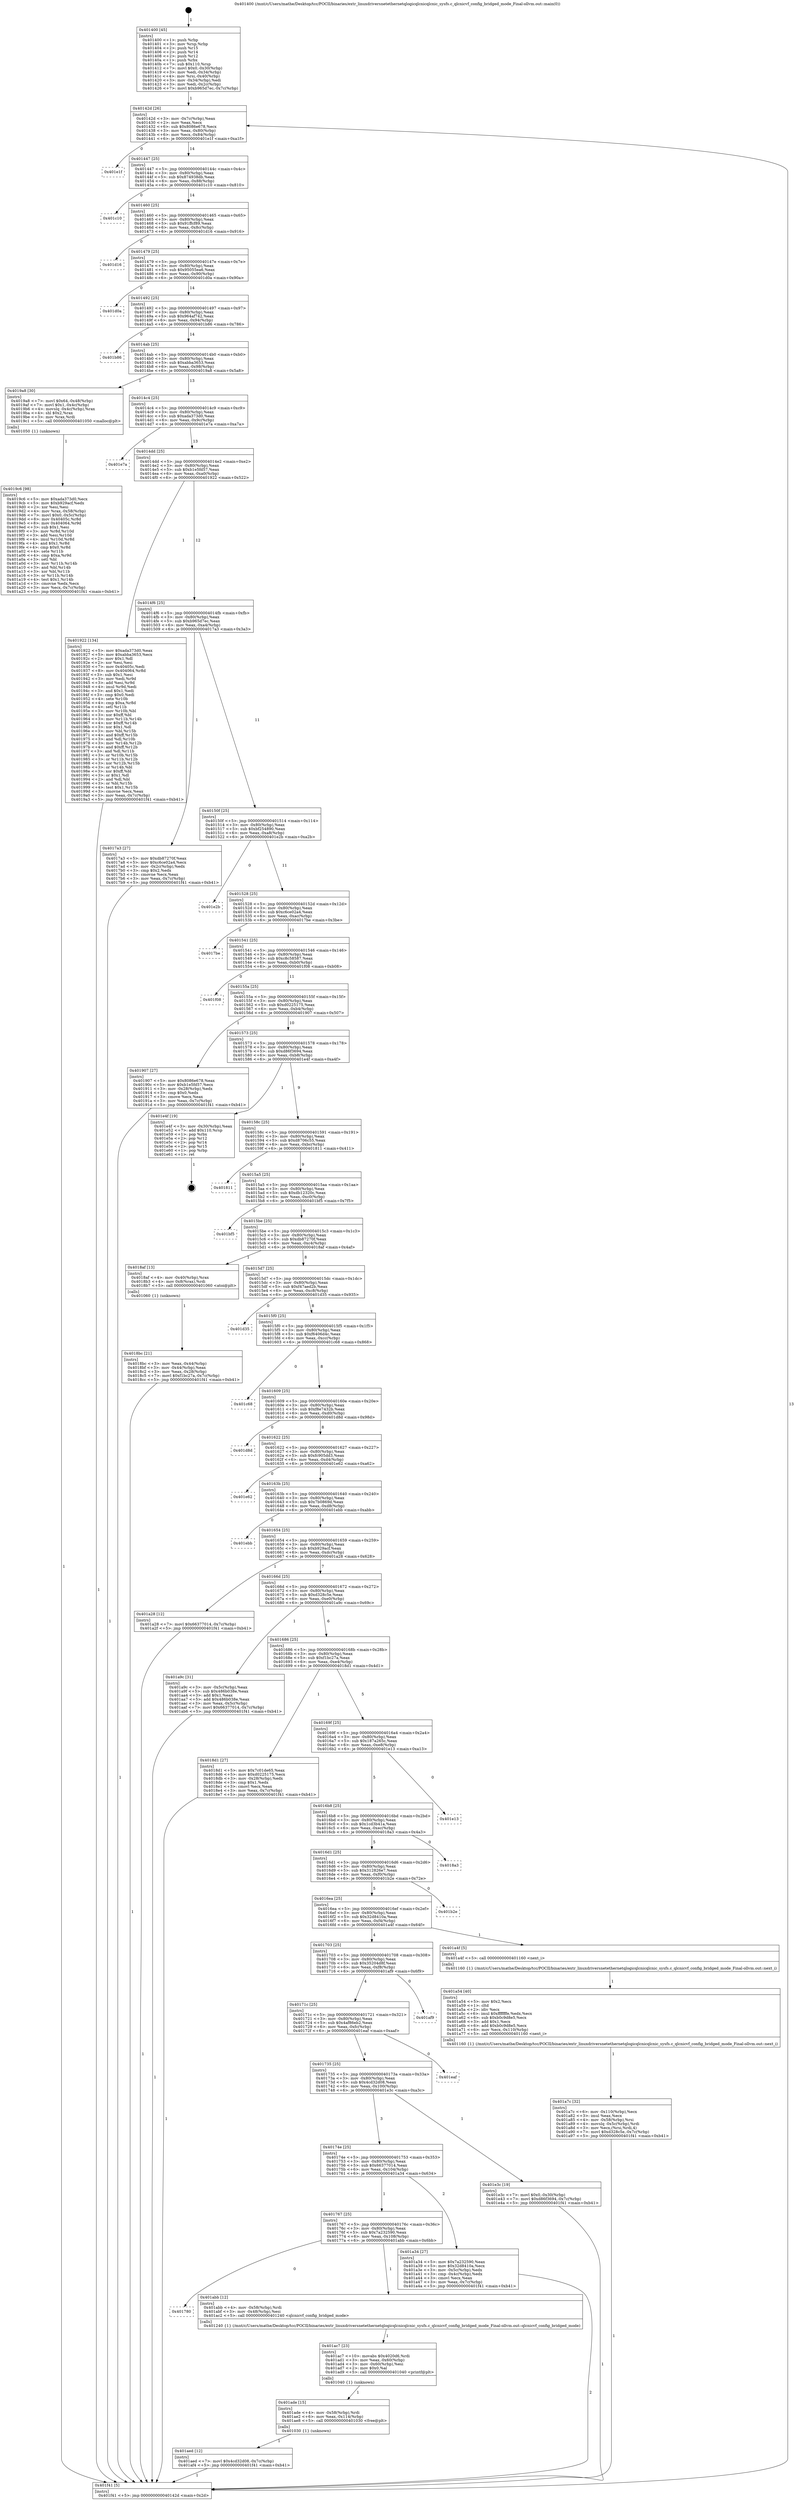 digraph "0x401400" {
  label = "0x401400 (/mnt/c/Users/mathe/Desktop/tcc/POCII/binaries/extr_linuxdriversnetethernetqlogicqlcnicqlcnic_sysfs.c_qlcnicvf_config_bridged_mode_Final-ollvm.out::main(0))"
  labelloc = "t"
  node[shape=record]

  Entry [label="",width=0.3,height=0.3,shape=circle,fillcolor=black,style=filled]
  "0x40142d" [label="{
     0x40142d [26]\l
     | [instrs]\l
     &nbsp;&nbsp;0x40142d \<+3\>: mov -0x7c(%rbp),%eax\l
     &nbsp;&nbsp;0x401430 \<+2\>: mov %eax,%ecx\l
     &nbsp;&nbsp;0x401432 \<+6\>: sub $0x8086e678,%ecx\l
     &nbsp;&nbsp;0x401438 \<+3\>: mov %eax,-0x80(%rbp)\l
     &nbsp;&nbsp;0x40143b \<+6\>: mov %ecx,-0x84(%rbp)\l
     &nbsp;&nbsp;0x401441 \<+6\>: je 0000000000401e1f \<main+0xa1f\>\l
  }"]
  "0x401e1f" [label="{
     0x401e1f\l
  }", style=dashed]
  "0x401447" [label="{
     0x401447 [25]\l
     | [instrs]\l
     &nbsp;&nbsp;0x401447 \<+5\>: jmp 000000000040144c \<main+0x4c\>\l
     &nbsp;&nbsp;0x40144c \<+3\>: mov -0x80(%rbp),%eax\l
     &nbsp;&nbsp;0x40144f \<+5\>: sub $0x874938db,%eax\l
     &nbsp;&nbsp;0x401454 \<+6\>: mov %eax,-0x88(%rbp)\l
     &nbsp;&nbsp;0x40145a \<+6\>: je 0000000000401c10 \<main+0x810\>\l
  }"]
  Exit [label="",width=0.3,height=0.3,shape=circle,fillcolor=black,style=filled,peripheries=2]
  "0x401c10" [label="{
     0x401c10\l
  }", style=dashed]
  "0x401460" [label="{
     0x401460 [25]\l
     | [instrs]\l
     &nbsp;&nbsp;0x401460 \<+5\>: jmp 0000000000401465 \<main+0x65\>\l
     &nbsp;&nbsp;0x401465 \<+3\>: mov -0x80(%rbp),%eax\l
     &nbsp;&nbsp;0x401468 \<+5\>: sub $0x91ffcf89,%eax\l
     &nbsp;&nbsp;0x40146d \<+6\>: mov %eax,-0x8c(%rbp)\l
     &nbsp;&nbsp;0x401473 \<+6\>: je 0000000000401d16 \<main+0x916\>\l
  }"]
  "0x401aed" [label="{
     0x401aed [12]\l
     | [instrs]\l
     &nbsp;&nbsp;0x401aed \<+7\>: movl $0x4cd32d08,-0x7c(%rbp)\l
     &nbsp;&nbsp;0x401af4 \<+5\>: jmp 0000000000401f41 \<main+0xb41\>\l
  }"]
  "0x401d16" [label="{
     0x401d16\l
  }", style=dashed]
  "0x401479" [label="{
     0x401479 [25]\l
     | [instrs]\l
     &nbsp;&nbsp;0x401479 \<+5\>: jmp 000000000040147e \<main+0x7e\>\l
     &nbsp;&nbsp;0x40147e \<+3\>: mov -0x80(%rbp),%eax\l
     &nbsp;&nbsp;0x401481 \<+5\>: sub $0x95055ea6,%eax\l
     &nbsp;&nbsp;0x401486 \<+6\>: mov %eax,-0x90(%rbp)\l
     &nbsp;&nbsp;0x40148c \<+6\>: je 0000000000401d0a \<main+0x90a\>\l
  }"]
  "0x401ade" [label="{
     0x401ade [15]\l
     | [instrs]\l
     &nbsp;&nbsp;0x401ade \<+4\>: mov -0x58(%rbp),%rdi\l
     &nbsp;&nbsp;0x401ae2 \<+6\>: mov %eax,-0x114(%rbp)\l
     &nbsp;&nbsp;0x401ae8 \<+5\>: call 0000000000401030 \<free@plt\>\l
     | [calls]\l
     &nbsp;&nbsp;0x401030 \{1\} (unknown)\l
  }"]
  "0x401d0a" [label="{
     0x401d0a\l
  }", style=dashed]
  "0x401492" [label="{
     0x401492 [25]\l
     | [instrs]\l
     &nbsp;&nbsp;0x401492 \<+5\>: jmp 0000000000401497 \<main+0x97\>\l
     &nbsp;&nbsp;0x401497 \<+3\>: mov -0x80(%rbp),%eax\l
     &nbsp;&nbsp;0x40149a \<+5\>: sub $0x964af742,%eax\l
     &nbsp;&nbsp;0x40149f \<+6\>: mov %eax,-0x94(%rbp)\l
     &nbsp;&nbsp;0x4014a5 \<+6\>: je 0000000000401b86 \<main+0x786\>\l
  }"]
  "0x401ac7" [label="{
     0x401ac7 [23]\l
     | [instrs]\l
     &nbsp;&nbsp;0x401ac7 \<+10\>: movabs $0x4020d6,%rdi\l
     &nbsp;&nbsp;0x401ad1 \<+3\>: mov %eax,-0x60(%rbp)\l
     &nbsp;&nbsp;0x401ad4 \<+3\>: mov -0x60(%rbp),%esi\l
     &nbsp;&nbsp;0x401ad7 \<+2\>: mov $0x0,%al\l
     &nbsp;&nbsp;0x401ad9 \<+5\>: call 0000000000401040 \<printf@plt\>\l
     | [calls]\l
     &nbsp;&nbsp;0x401040 \{1\} (unknown)\l
  }"]
  "0x401b86" [label="{
     0x401b86\l
  }", style=dashed]
  "0x4014ab" [label="{
     0x4014ab [25]\l
     | [instrs]\l
     &nbsp;&nbsp;0x4014ab \<+5\>: jmp 00000000004014b0 \<main+0xb0\>\l
     &nbsp;&nbsp;0x4014b0 \<+3\>: mov -0x80(%rbp),%eax\l
     &nbsp;&nbsp;0x4014b3 \<+5\>: sub $0xabba3653,%eax\l
     &nbsp;&nbsp;0x4014b8 \<+6\>: mov %eax,-0x98(%rbp)\l
     &nbsp;&nbsp;0x4014be \<+6\>: je 00000000004019a8 \<main+0x5a8\>\l
  }"]
  "0x401780" [label="{
     0x401780\l
  }", style=dashed]
  "0x4019a8" [label="{
     0x4019a8 [30]\l
     | [instrs]\l
     &nbsp;&nbsp;0x4019a8 \<+7\>: movl $0x64,-0x48(%rbp)\l
     &nbsp;&nbsp;0x4019af \<+7\>: movl $0x1,-0x4c(%rbp)\l
     &nbsp;&nbsp;0x4019b6 \<+4\>: movslq -0x4c(%rbp),%rax\l
     &nbsp;&nbsp;0x4019ba \<+4\>: shl $0x2,%rax\l
     &nbsp;&nbsp;0x4019be \<+3\>: mov %rax,%rdi\l
     &nbsp;&nbsp;0x4019c1 \<+5\>: call 0000000000401050 \<malloc@plt\>\l
     | [calls]\l
     &nbsp;&nbsp;0x401050 \{1\} (unknown)\l
  }"]
  "0x4014c4" [label="{
     0x4014c4 [25]\l
     | [instrs]\l
     &nbsp;&nbsp;0x4014c4 \<+5\>: jmp 00000000004014c9 \<main+0xc9\>\l
     &nbsp;&nbsp;0x4014c9 \<+3\>: mov -0x80(%rbp),%eax\l
     &nbsp;&nbsp;0x4014cc \<+5\>: sub $0xada373d0,%eax\l
     &nbsp;&nbsp;0x4014d1 \<+6\>: mov %eax,-0x9c(%rbp)\l
     &nbsp;&nbsp;0x4014d7 \<+6\>: je 0000000000401e7a \<main+0xa7a\>\l
  }"]
  "0x401abb" [label="{
     0x401abb [12]\l
     | [instrs]\l
     &nbsp;&nbsp;0x401abb \<+4\>: mov -0x58(%rbp),%rdi\l
     &nbsp;&nbsp;0x401abf \<+3\>: mov -0x48(%rbp),%esi\l
     &nbsp;&nbsp;0x401ac2 \<+5\>: call 0000000000401240 \<qlcnicvf_config_bridged_mode\>\l
     | [calls]\l
     &nbsp;&nbsp;0x401240 \{1\} (/mnt/c/Users/mathe/Desktop/tcc/POCII/binaries/extr_linuxdriversnetethernetqlogicqlcnicqlcnic_sysfs.c_qlcnicvf_config_bridged_mode_Final-ollvm.out::qlcnicvf_config_bridged_mode)\l
  }"]
  "0x401e7a" [label="{
     0x401e7a\l
  }", style=dashed]
  "0x4014dd" [label="{
     0x4014dd [25]\l
     | [instrs]\l
     &nbsp;&nbsp;0x4014dd \<+5\>: jmp 00000000004014e2 \<main+0xe2\>\l
     &nbsp;&nbsp;0x4014e2 \<+3\>: mov -0x80(%rbp),%eax\l
     &nbsp;&nbsp;0x4014e5 \<+5\>: sub $0xb1e5fd57,%eax\l
     &nbsp;&nbsp;0x4014ea \<+6\>: mov %eax,-0xa0(%rbp)\l
     &nbsp;&nbsp;0x4014f0 \<+6\>: je 0000000000401922 \<main+0x522\>\l
  }"]
  "0x401a7c" [label="{
     0x401a7c [32]\l
     | [instrs]\l
     &nbsp;&nbsp;0x401a7c \<+6\>: mov -0x110(%rbp),%ecx\l
     &nbsp;&nbsp;0x401a82 \<+3\>: imul %eax,%ecx\l
     &nbsp;&nbsp;0x401a85 \<+4\>: mov -0x58(%rbp),%rsi\l
     &nbsp;&nbsp;0x401a89 \<+4\>: movslq -0x5c(%rbp),%rdi\l
     &nbsp;&nbsp;0x401a8d \<+3\>: mov %ecx,(%rsi,%rdi,4)\l
     &nbsp;&nbsp;0x401a90 \<+7\>: movl $0xd328c5e,-0x7c(%rbp)\l
     &nbsp;&nbsp;0x401a97 \<+5\>: jmp 0000000000401f41 \<main+0xb41\>\l
  }"]
  "0x401922" [label="{
     0x401922 [134]\l
     | [instrs]\l
     &nbsp;&nbsp;0x401922 \<+5\>: mov $0xada373d0,%eax\l
     &nbsp;&nbsp;0x401927 \<+5\>: mov $0xabba3653,%ecx\l
     &nbsp;&nbsp;0x40192c \<+2\>: mov $0x1,%dl\l
     &nbsp;&nbsp;0x40192e \<+2\>: xor %esi,%esi\l
     &nbsp;&nbsp;0x401930 \<+7\>: mov 0x40405c,%edi\l
     &nbsp;&nbsp;0x401937 \<+8\>: mov 0x404064,%r8d\l
     &nbsp;&nbsp;0x40193f \<+3\>: sub $0x1,%esi\l
     &nbsp;&nbsp;0x401942 \<+3\>: mov %edi,%r9d\l
     &nbsp;&nbsp;0x401945 \<+3\>: add %esi,%r9d\l
     &nbsp;&nbsp;0x401948 \<+4\>: imul %r9d,%edi\l
     &nbsp;&nbsp;0x40194c \<+3\>: and $0x1,%edi\l
     &nbsp;&nbsp;0x40194f \<+3\>: cmp $0x0,%edi\l
     &nbsp;&nbsp;0x401952 \<+4\>: sete %r10b\l
     &nbsp;&nbsp;0x401956 \<+4\>: cmp $0xa,%r8d\l
     &nbsp;&nbsp;0x40195a \<+4\>: setl %r11b\l
     &nbsp;&nbsp;0x40195e \<+3\>: mov %r10b,%bl\l
     &nbsp;&nbsp;0x401961 \<+3\>: xor $0xff,%bl\l
     &nbsp;&nbsp;0x401964 \<+3\>: mov %r11b,%r14b\l
     &nbsp;&nbsp;0x401967 \<+4\>: xor $0xff,%r14b\l
     &nbsp;&nbsp;0x40196b \<+3\>: xor $0x1,%dl\l
     &nbsp;&nbsp;0x40196e \<+3\>: mov %bl,%r15b\l
     &nbsp;&nbsp;0x401971 \<+4\>: and $0xff,%r15b\l
     &nbsp;&nbsp;0x401975 \<+3\>: and %dl,%r10b\l
     &nbsp;&nbsp;0x401978 \<+3\>: mov %r14b,%r12b\l
     &nbsp;&nbsp;0x40197b \<+4\>: and $0xff,%r12b\l
     &nbsp;&nbsp;0x40197f \<+3\>: and %dl,%r11b\l
     &nbsp;&nbsp;0x401982 \<+3\>: or %r10b,%r15b\l
     &nbsp;&nbsp;0x401985 \<+3\>: or %r11b,%r12b\l
     &nbsp;&nbsp;0x401988 \<+3\>: xor %r12b,%r15b\l
     &nbsp;&nbsp;0x40198b \<+3\>: or %r14b,%bl\l
     &nbsp;&nbsp;0x40198e \<+3\>: xor $0xff,%bl\l
     &nbsp;&nbsp;0x401991 \<+3\>: or $0x1,%dl\l
     &nbsp;&nbsp;0x401994 \<+2\>: and %dl,%bl\l
     &nbsp;&nbsp;0x401996 \<+3\>: or %bl,%r15b\l
     &nbsp;&nbsp;0x401999 \<+4\>: test $0x1,%r15b\l
     &nbsp;&nbsp;0x40199d \<+3\>: cmovne %ecx,%eax\l
     &nbsp;&nbsp;0x4019a0 \<+3\>: mov %eax,-0x7c(%rbp)\l
     &nbsp;&nbsp;0x4019a3 \<+5\>: jmp 0000000000401f41 \<main+0xb41\>\l
  }"]
  "0x4014f6" [label="{
     0x4014f6 [25]\l
     | [instrs]\l
     &nbsp;&nbsp;0x4014f6 \<+5\>: jmp 00000000004014fb \<main+0xfb\>\l
     &nbsp;&nbsp;0x4014fb \<+3\>: mov -0x80(%rbp),%eax\l
     &nbsp;&nbsp;0x4014fe \<+5\>: sub $0xb965d7ec,%eax\l
     &nbsp;&nbsp;0x401503 \<+6\>: mov %eax,-0xa4(%rbp)\l
     &nbsp;&nbsp;0x401509 \<+6\>: je 00000000004017a3 \<main+0x3a3\>\l
  }"]
  "0x401a54" [label="{
     0x401a54 [40]\l
     | [instrs]\l
     &nbsp;&nbsp;0x401a54 \<+5\>: mov $0x2,%ecx\l
     &nbsp;&nbsp;0x401a59 \<+1\>: cltd\l
     &nbsp;&nbsp;0x401a5a \<+2\>: idiv %ecx\l
     &nbsp;&nbsp;0x401a5c \<+6\>: imul $0xfffffffe,%edx,%ecx\l
     &nbsp;&nbsp;0x401a62 \<+6\>: sub $0xb0c9d8e5,%ecx\l
     &nbsp;&nbsp;0x401a68 \<+3\>: add $0x1,%ecx\l
     &nbsp;&nbsp;0x401a6b \<+6\>: add $0xb0c9d8e5,%ecx\l
     &nbsp;&nbsp;0x401a71 \<+6\>: mov %ecx,-0x110(%rbp)\l
     &nbsp;&nbsp;0x401a77 \<+5\>: call 0000000000401160 \<next_i\>\l
     | [calls]\l
     &nbsp;&nbsp;0x401160 \{1\} (/mnt/c/Users/mathe/Desktop/tcc/POCII/binaries/extr_linuxdriversnetethernetqlogicqlcnicqlcnic_sysfs.c_qlcnicvf_config_bridged_mode_Final-ollvm.out::next_i)\l
  }"]
  "0x4017a3" [label="{
     0x4017a3 [27]\l
     | [instrs]\l
     &nbsp;&nbsp;0x4017a3 \<+5\>: mov $0xdb87270f,%eax\l
     &nbsp;&nbsp;0x4017a8 \<+5\>: mov $0xc6ce02a4,%ecx\l
     &nbsp;&nbsp;0x4017ad \<+3\>: mov -0x2c(%rbp),%edx\l
     &nbsp;&nbsp;0x4017b0 \<+3\>: cmp $0x2,%edx\l
     &nbsp;&nbsp;0x4017b3 \<+3\>: cmovne %ecx,%eax\l
     &nbsp;&nbsp;0x4017b6 \<+3\>: mov %eax,-0x7c(%rbp)\l
     &nbsp;&nbsp;0x4017b9 \<+5\>: jmp 0000000000401f41 \<main+0xb41\>\l
  }"]
  "0x40150f" [label="{
     0x40150f [25]\l
     | [instrs]\l
     &nbsp;&nbsp;0x40150f \<+5\>: jmp 0000000000401514 \<main+0x114\>\l
     &nbsp;&nbsp;0x401514 \<+3\>: mov -0x80(%rbp),%eax\l
     &nbsp;&nbsp;0x401517 \<+5\>: sub $0xbf254890,%eax\l
     &nbsp;&nbsp;0x40151c \<+6\>: mov %eax,-0xa8(%rbp)\l
     &nbsp;&nbsp;0x401522 \<+6\>: je 0000000000401e2b \<main+0xa2b\>\l
  }"]
  "0x401f41" [label="{
     0x401f41 [5]\l
     | [instrs]\l
     &nbsp;&nbsp;0x401f41 \<+5\>: jmp 000000000040142d \<main+0x2d\>\l
  }"]
  "0x401400" [label="{
     0x401400 [45]\l
     | [instrs]\l
     &nbsp;&nbsp;0x401400 \<+1\>: push %rbp\l
     &nbsp;&nbsp;0x401401 \<+3\>: mov %rsp,%rbp\l
     &nbsp;&nbsp;0x401404 \<+2\>: push %r15\l
     &nbsp;&nbsp;0x401406 \<+2\>: push %r14\l
     &nbsp;&nbsp;0x401408 \<+2\>: push %r12\l
     &nbsp;&nbsp;0x40140a \<+1\>: push %rbx\l
     &nbsp;&nbsp;0x40140b \<+7\>: sub $0x110,%rsp\l
     &nbsp;&nbsp;0x401412 \<+7\>: movl $0x0,-0x30(%rbp)\l
     &nbsp;&nbsp;0x401419 \<+3\>: mov %edi,-0x34(%rbp)\l
     &nbsp;&nbsp;0x40141c \<+4\>: mov %rsi,-0x40(%rbp)\l
     &nbsp;&nbsp;0x401420 \<+3\>: mov -0x34(%rbp),%edi\l
     &nbsp;&nbsp;0x401423 \<+3\>: mov %edi,-0x2c(%rbp)\l
     &nbsp;&nbsp;0x401426 \<+7\>: movl $0xb965d7ec,-0x7c(%rbp)\l
  }"]
  "0x401767" [label="{
     0x401767 [25]\l
     | [instrs]\l
     &nbsp;&nbsp;0x401767 \<+5\>: jmp 000000000040176c \<main+0x36c\>\l
     &nbsp;&nbsp;0x40176c \<+3\>: mov -0x80(%rbp),%eax\l
     &nbsp;&nbsp;0x40176f \<+5\>: sub $0x7a232590,%eax\l
     &nbsp;&nbsp;0x401774 \<+6\>: mov %eax,-0x108(%rbp)\l
     &nbsp;&nbsp;0x40177a \<+6\>: je 0000000000401abb \<main+0x6bb\>\l
  }"]
  "0x401e2b" [label="{
     0x401e2b\l
  }", style=dashed]
  "0x401528" [label="{
     0x401528 [25]\l
     | [instrs]\l
     &nbsp;&nbsp;0x401528 \<+5\>: jmp 000000000040152d \<main+0x12d\>\l
     &nbsp;&nbsp;0x40152d \<+3\>: mov -0x80(%rbp),%eax\l
     &nbsp;&nbsp;0x401530 \<+5\>: sub $0xc6ce02a4,%eax\l
     &nbsp;&nbsp;0x401535 \<+6\>: mov %eax,-0xac(%rbp)\l
     &nbsp;&nbsp;0x40153b \<+6\>: je 00000000004017be \<main+0x3be\>\l
  }"]
  "0x401a34" [label="{
     0x401a34 [27]\l
     | [instrs]\l
     &nbsp;&nbsp;0x401a34 \<+5\>: mov $0x7a232590,%eax\l
     &nbsp;&nbsp;0x401a39 \<+5\>: mov $0x32d8410a,%ecx\l
     &nbsp;&nbsp;0x401a3e \<+3\>: mov -0x5c(%rbp),%edx\l
     &nbsp;&nbsp;0x401a41 \<+3\>: cmp -0x4c(%rbp),%edx\l
     &nbsp;&nbsp;0x401a44 \<+3\>: cmovl %ecx,%eax\l
     &nbsp;&nbsp;0x401a47 \<+3\>: mov %eax,-0x7c(%rbp)\l
     &nbsp;&nbsp;0x401a4a \<+5\>: jmp 0000000000401f41 \<main+0xb41\>\l
  }"]
  "0x4017be" [label="{
     0x4017be\l
  }", style=dashed]
  "0x401541" [label="{
     0x401541 [25]\l
     | [instrs]\l
     &nbsp;&nbsp;0x401541 \<+5\>: jmp 0000000000401546 \<main+0x146\>\l
     &nbsp;&nbsp;0x401546 \<+3\>: mov -0x80(%rbp),%eax\l
     &nbsp;&nbsp;0x401549 \<+5\>: sub $0xc8c58587,%eax\l
     &nbsp;&nbsp;0x40154e \<+6\>: mov %eax,-0xb0(%rbp)\l
     &nbsp;&nbsp;0x401554 \<+6\>: je 0000000000401f08 \<main+0xb08\>\l
  }"]
  "0x40174e" [label="{
     0x40174e [25]\l
     | [instrs]\l
     &nbsp;&nbsp;0x40174e \<+5\>: jmp 0000000000401753 \<main+0x353\>\l
     &nbsp;&nbsp;0x401753 \<+3\>: mov -0x80(%rbp),%eax\l
     &nbsp;&nbsp;0x401756 \<+5\>: sub $0x66377014,%eax\l
     &nbsp;&nbsp;0x40175b \<+6\>: mov %eax,-0x104(%rbp)\l
     &nbsp;&nbsp;0x401761 \<+6\>: je 0000000000401a34 \<main+0x634\>\l
  }"]
  "0x401f08" [label="{
     0x401f08\l
  }", style=dashed]
  "0x40155a" [label="{
     0x40155a [25]\l
     | [instrs]\l
     &nbsp;&nbsp;0x40155a \<+5\>: jmp 000000000040155f \<main+0x15f\>\l
     &nbsp;&nbsp;0x40155f \<+3\>: mov -0x80(%rbp),%eax\l
     &nbsp;&nbsp;0x401562 \<+5\>: sub $0xd0225175,%eax\l
     &nbsp;&nbsp;0x401567 \<+6\>: mov %eax,-0xb4(%rbp)\l
     &nbsp;&nbsp;0x40156d \<+6\>: je 0000000000401907 \<main+0x507\>\l
  }"]
  "0x401e3c" [label="{
     0x401e3c [19]\l
     | [instrs]\l
     &nbsp;&nbsp;0x401e3c \<+7\>: movl $0x0,-0x30(%rbp)\l
     &nbsp;&nbsp;0x401e43 \<+7\>: movl $0xd86f3694,-0x7c(%rbp)\l
     &nbsp;&nbsp;0x401e4a \<+5\>: jmp 0000000000401f41 \<main+0xb41\>\l
  }"]
  "0x401907" [label="{
     0x401907 [27]\l
     | [instrs]\l
     &nbsp;&nbsp;0x401907 \<+5\>: mov $0x8086e678,%eax\l
     &nbsp;&nbsp;0x40190c \<+5\>: mov $0xb1e5fd57,%ecx\l
     &nbsp;&nbsp;0x401911 \<+3\>: mov -0x28(%rbp),%edx\l
     &nbsp;&nbsp;0x401914 \<+3\>: cmp $0x0,%edx\l
     &nbsp;&nbsp;0x401917 \<+3\>: cmove %ecx,%eax\l
     &nbsp;&nbsp;0x40191a \<+3\>: mov %eax,-0x7c(%rbp)\l
     &nbsp;&nbsp;0x40191d \<+5\>: jmp 0000000000401f41 \<main+0xb41\>\l
  }"]
  "0x401573" [label="{
     0x401573 [25]\l
     | [instrs]\l
     &nbsp;&nbsp;0x401573 \<+5\>: jmp 0000000000401578 \<main+0x178\>\l
     &nbsp;&nbsp;0x401578 \<+3\>: mov -0x80(%rbp),%eax\l
     &nbsp;&nbsp;0x40157b \<+5\>: sub $0xd86f3694,%eax\l
     &nbsp;&nbsp;0x401580 \<+6\>: mov %eax,-0xb8(%rbp)\l
     &nbsp;&nbsp;0x401586 \<+6\>: je 0000000000401e4f \<main+0xa4f\>\l
  }"]
  "0x401735" [label="{
     0x401735 [25]\l
     | [instrs]\l
     &nbsp;&nbsp;0x401735 \<+5\>: jmp 000000000040173a \<main+0x33a\>\l
     &nbsp;&nbsp;0x40173a \<+3\>: mov -0x80(%rbp),%eax\l
     &nbsp;&nbsp;0x40173d \<+5\>: sub $0x4cd32d08,%eax\l
     &nbsp;&nbsp;0x401742 \<+6\>: mov %eax,-0x100(%rbp)\l
     &nbsp;&nbsp;0x401748 \<+6\>: je 0000000000401e3c \<main+0xa3c\>\l
  }"]
  "0x401e4f" [label="{
     0x401e4f [19]\l
     | [instrs]\l
     &nbsp;&nbsp;0x401e4f \<+3\>: mov -0x30(%rbp),%eax\l
     &nbsp;&nbsp;0x401e52 \<+7\>: add $0x110,%rsp\l
     &nbsp;&nbsp;0x401e59 \<+1\>: pop %rbx\l
     &nbsp;&nbsp;0x401e5a \<+2\>: pop %r12\l
     &nbsp;&nbsp;0x401e5c \<+2\>: pop %r14\l
     &nbsp;&nbsp;0x401e5e \<+2\>: pop %r15\l
     &nbsp;&nbsp;0x401e60 \<+1\>: pop %rbp\l
     &nbsp;&nbsp;0x401e61 \<+1\>: ret\l
  }"]
  "0x40158c" [label="{
     0x40158c [25]\l
     | [instrs]\l
     &nbsp;&nbsp;0x40158c \<+5\>: jmp 0000000000401591 \<main+0x191\>\l
     &nbsp;&nbsp;0x401591 \<+3\>: mov -0x80(%rbp),%eax\l
     &nbsp;&nbsp;0x401594 \<+5\>: sub $0xd8706c55,%eax\l
     &nbsp;&nbsp;0x401599 \<+6\>: mov %eax,-0xbc(%rbp)\l
     &nbsp;&nbsp;0x40159f \<+6\>: je 0000000000401811 \<main+0x411\>\l
  }"]
  "0x401eaf" [label="{
     0x401eaf\l
  }", style=dashed]
  "0x401811" [label="{
     0x401811\l
  }", style=dashed]
  "0x4015a5" [label="{
     0x4015a5 [25]\l
     | [instrs]\l
     &nbsp;&nbsp;0x4015a5 \<+5\>: jmp 00000000004015aa \<main+0x1aa\>\l
     &nbsp;&nbsp;0x4015aa \<+3\>: mov -0x80(%rbp),%eax\l
     &nbsp;&nbsp;0x4015ad \<+5\>: sub $0xdb12320c,%eax\l
     &nbsp;&nbsp;0x4015b2 \<+6\>: mov %eax,-0xc0(%rbp)\l
     &nbsp;&nbsp;0x4015b8 \<+6\>: je 0000000000401bf5 \<main+0x7f5\>\l
  }"]
  "0x40171c" [label="{
     0x40171c [25]\l
     | [instrs]\l
     &nbsp;&nbsp;0x40171c \<+5\>: jmp 0000000000401721 \<main+0x321\>\l
     &nbsp;&nbsp;0x401721 \<+3\>: mov -0x80(%rbp),%eax\l
     &nbsp;&nbsp;0x401724 \<+5\>: sub $0x4af86eb2,%eax\l
     &nbsp;&nbsp;0x401729 \<+6\>: mov %eax,-0xfc(%rbp)\l
     &nbsp;&nbsp;0x40172f \<+6\>: je 0000000000401eaf \<main+0xaaf\>\l
  }"]
  "0x401bf5" [label="{
     0x401bf5\l
  }", style=dashed]
  "0x4015be" [label="{
     0x4015be [25]\l
     | [instrs]\l
     &nbsp;&nbsp;0x4015be \<+5\>: jmp 00000000004015c3 \<main+0x1c3\>\l
     &nbsp;&nbsp;0x4015c3 \<+3\>: mov -0x80(%rbp),%eax\l
     &nbsp;&nbsp;0x4015c6 \<+5\>: sub $0xdb87270f,%eax\l
     &nbsp;&nbsp;0x4015cb \<+6\>: mov %eax,-0xc4(%rbp)\l
     &nbsp;&nbsp;0x4015d1 \<+6\>: je 00000000004018af \<main+0x4af\>\l
  }"]
  "0x401af9" [label="{
     0x401af9\l
  }", style=dashed]
  "0x4018af" [label="{
     0x4018af [13]\l
     | [instrs]\l
     &nbsp;&nbsp;0x4018af \<+4\>: mov -0x40(%rbp),%rax\l
     &nbsp;&nbsp;0x4018b3 \<+4\>: mov 0x8(%rax),%rdi\l
     &nbsp;&nbsp;0x4018b7 \<+5\>: call 0000000000401060 \<atoi@plt\>\l
     | [calls]\l
     &nbsp;&nbsp;0x401060 \{1\} (unknown)\l
  }"]
  "0x4015d7" [label="{
     0x4015d7 [25]\l
     | [instrs]\l
     &nbsp;&nbsp;0x4015d7 \<+5\>: jmp 00000000004015dc \<main+0x1dc\>\l
     &nbsp;&nbsp;0x4015dc \<+3\>: mov -0x80(%rbp),%eax\l
     &nbsp;&nbsp;0x4015df \<+5\>: sub $0xf47aed2b,%eax\l
     &nbsp;&nbsp;0x4015e4 \<+6\>: mov %eax,-0xc8(%rbp)\l
     &nbsp;&nbsp;0x4015ea \<+6\>: je 0000000000401d35 \<main+0x935\>\l
  }"]
  "0x4018bc" [label="{
     0x4018bc [21]\l
     | [instrs]\l
     &nbsp;&nbsp;0x4018bc \<+3\>: mov %eax,-0x44(%rbp)\l
     &nbsp;&nbsp;0x4018bf \<+3\>: mov -0x44(%rbp),%eax\l
     &nbsp;&nbsp;0x4018c2 \<+3\>: mov %eax,-0x28(%rbp)\l
     &nbsp;&nbsp;0x4018c5 \<+7\>: movl $0xf1bc27a,-0x7c(%rbp)\l
     &nbsp;&nbsp;0x4018cc \<+5\>: jmp 0000000000401f41 \<main+0xb41\>\l
  }"]
  "0x401703" [label="{
     0x401703 [25]\l
     | [instrs]\l
     &nbsp;&nbsp;0x401703 \<+5\>: jmp 0000000000401708 \<main+0x308\>\l
     &nbsp;&nbsp;0x401708 \<+3\>: mov -0x80(%rbp),%eax\l
     &nbsp;&nbsp;0x40170b \<+5\>: sub $0x35204d8f,%eax\l
     &nbsp;&nbsp;0x401710 \<+6\>: mov %eax,-0xf8(%rbp)\l
     &nbsp;&nbsp;0x401716 \<+6\>: je 0000000000401af9 \<main+0x6f9\>\l
  }"]
  "0x401d35" [label="{
     0x401d35\l
  }", style=dashed]
  "0x4015f0" [label="{
     0x4015f0 [25]\l
     | [instrs]\l
     &nbsp;&nbsp;0x4015f0 \<+5\>: jmp 00000000004015f5 \<main+0x1f5\>\l
     &nbsp;&nbsp;0x4015f5 \<+3\>: mov -0x80(%rbp),%eax\l
     &nbsp;&nbsp;0x4015f8 \<+5\>: sub $0xf6406d4c,%eax\l
     &nbsp;&nbsp;0x4015fd \<+6\>: mov %eax,-0xcc(%rbp)\l
     &nbsp;&nbsp;0x401603 \<+6\>: je 0000000000401c68 \<main+0x868\>\l
  }"]
  "0x401a4f" [label="{
     0x401a4f [5]\l
     | [instrs]\l
     &nbsp;&nbsp;0x401a4f \<+5\>: call 0000000000401160 \<next_i\>\l
     | [calls]\l
     &nbsp;&nbsp;0x401160 \{1\} (/mnt/c/Users/mathe/Desktop/tcc/POCII/binaries/extr_linuxdriversnetethernetqlogicqlcnicqlcnic_sysfs.c_qlcnicvf_config_bridged_mode_Final-ollvm.out::next_i)\l
  }"]
  "0x401c68" [label="{
     0x401c68\l
  }", style=dashed]
  "0x401609" [label="{
     0x401609 [25]\l
     | [instrs]\l
     &nbsp;&nbsp;0x401609 \<+5\>: jmp 000000000040160e \<main+0x20e\>\l
     &nbsp;&nbsp;0x40160e \<+3\>: mov -0x80(%rbp),%eax\l
     &nbsp;&nbsp;0x401611 \<+5\>: sub $0xf8e7432b,%eax\l
     &nbsp;&nbsp;0x401616 \<+6\>: mov %eax,-0xd0(%rbp)\l
     &nbsp;&nbsp;0x40161c \<+6\>: je 0000000000401d8d \<main+0x98d\>\l
  }"]
  "0x4016ea" [label="{
     0x4016ea [25]\l
     | [instrs]\l
     &nbsp;&nbsp;0x4016ea \<+5\>: jmp 00000000004016ef \<main+0x2ef\>\l
     &nbsp;&nbsp;0x4016ef \<+3\>: mov -0x80(%rbp),%eax\l
     &nbsp;&nbsp;0x4016f2 \<+5\>: sub $0x32d8410a,%eax\l
     &nbsp;&nbsp;0x4016f7 \<+6\>: mov %eax,-0xf4(%rbp)\l
     &nbsp;&nbsp;0x4016fd \<+6\>: je 0000000000401a4f \<main+0x64f\>\l
  }"]
  "0x401d8d" [label="{
     0x401d8d\l
  }", style=dashed]
  "0x401622" [label="{
     0x401622 [25]\l
     | [instrs]\l
     &nbsp;&nbsp;0x401622 \<+5\>: jmp 0000000000401627 \<main+0x227\>\l
     &nbsp;&nbsp;0x401627 \<+3\>: mov -0x80(%rbp),%eax\l
     &nbsp;&nbsp;0x40162a \<+5\>: sub $0xfc905dd3,%eax\l
     &nbsp;&nbsp;0x40162f \<+6\>: mov %eax,-0xd4(%rbp)\l
     &nbsp;&nbsp;0x401635 \<+6\>: je 0000000000401e62 \<main+0xa62\>\l
  }"]
  "0x401b2e" [label="{
     0x401b2e\l
  }", style=dashed]
  "0x401e62" [label="{
     0x401e62\l
  }", style=dashed]
  "0x40163b" [label="{
     0x40163b [25]\l
     | [instrs]\l
     &nbsp;&nbsp;0x40163b \<+5\>: jmp 0000000000401640 \<main+0x240\>\l
     &nbsp;&nbsp;0x401640 \<+3\>: mov -0x80(%rbp),%eax\l
     &nbsp;&nbsp;0x401643 \<+5\>: sub $0x7b0869d,%eax\l
     &nbsp;&nbsp;0x401648 \<+6\>: mov %eax,-0xd8(%rbp)\l
     &nbsp;&nbsp;0x40164e \<+6\>: je 0000000000401ebb \<main+0xabb\>\l
  }"]
  "0x4016d1" [label="{
     0x4016d1 [25]\l
     | [instrs]\l
     &nbsp;&nbsp;0x4016d1 \<+5\>: jmp 00000000004016d6 \<main+0x2d6\>\l
     &nbsp;&nbsp;0x4016d6 \<+3\>: mov -0x80(%rbp),%eax\l
     &nbsp;&nbsp;0x4016d9 \<+5\>: sub $0x312826e7,%eax\l
     &nbsp;&nbsp;0x4016de \<+6\>: mov %eax,-0xf0(%rbp)\l
     &nbsp;&nbsp;0x4016e4 \<+6\>: je 0000000000401b2e \<main+0x72e\>\l
  }"]
  "0x401ebb" [label="{
     0x401ebb\l
  }", style=dashed]
  "0x401654" [label="{
     0x401654 [25]\l
     | [instrs]\l
     &nbsp;&nbsp;0x401654 \<+5\>: jmp 0000000000401659 \<main+0x259\>\l
     &nbsp;&nbsp;0x401659 \<+3\>: mov -0x80(%rbp),%eax\l
     &nbsp;&nbsp;0x40165c \<+5\>: sub $0xb929acf,%eax\l
     &nbsp;&nbsp;0x401661 \<+6\>: mov %eax,-0xdc(%rbp)\l
     &nbsp;&nbsp;0x401667 \<+6\>: je 0000000000401a28 \<main+0x628\>\l
  }"]
  "0x4018a3" [label="{
     0x4018a3\l
  }", style=dashed]
  "0x401a28" [label="{
     0x401a28 [12]\l
     | [instrs]\l
     &nbsp;&nbsp;0x401a28 \<+7\>: movl $0x66377014,-0x7c(%rbp)\l
     &nbsp;&nbsp;0x401a2f \<+5\>: jmp 0000000000401f41 \<main+0xb41\>\l
  }"]
  "0x40166d" [label="{
     0x40166d [25]\l
     | [instrs]\l
     &nbsp;&nbsp;0x40166d \<+5\>: jmp 0000000000401672 \<main+0x272\>\l
     &nbsp;&nbsp;0x401672 \<+3\>: mov -0x80(%rbp),%eax\l
     &nbsp;&nbsp;0x401675 \<+5\>: sub $0xd328c5e,%eax\l
     &nbsp;&nbsp;0x40167a \<+6\>: mov %eax,-0xe0(%rbp)\l
     &nbsp;&nbsp;0x401680 \<+6\>: je 0000000000401a9c \<main+0x69c\>\l
  }"]
  "0x4016b8" [label="{
     0x4016b8 [25]\l
     | [instrs]\l
     &nbsp;&nbsp;0x4016b8 \<+5\>: jmp 00000000004016bd \<main+0x2bd\>\l
     &nbsp;&nbsp;0x4016bd \<+3\>: mov -0x80(%rbp),%eax\l
     &nbsp;&nbsp;0x4016c0 \<+5\>: sub $0x1cd3b41a,%eax\l
     &nbsp;&nbsp;0x4016c5 \<+6\>: mov %eax,-0xec(%rbp)\l
     &nbsp;&nbsp;0x4016cb \<+6\>: je 00000000004018a3 \<main+0x4a3\>\l
  }"]
  "0x401a9c" [label="{
     0x401a9c [31]\l
     | [instrs]\l
     &nbsp;&nbsp;0x401a9c \<+3\>: mov -0x5c(%rbp),%eax\l
     &nbsp;&nbsp;0x401a9f \<+5\>: sub $0x486b038e,%eax\l
     &nbsp;&nbsp;0x401aa4 \<+3\>: add $0x1,%eax\l
     &nbsp;&nbsp;0x401aa7 \<+5\>: add $0x486b038e,%eax\l
     &nbsp;&nbsp;0x401aac \<+3\>: mov %eax,-0x5c(%rbp)\l
     &nbsp;&nbsp;0x401aaf \<+7\>: movl $0x66377014,-0x7c(%rbp)\l
     &nbsp;&nbsp;0x401ab6 \<+5\>: jmp 0000000000401f41 \<main+0xb41\>\l
  }"]
  "0x401686" [label="{
     0x401686 [25]\l
     | [instrs]\l
     &nbsp;&nbsp;0x401686 \<+5\>: jmp 000000000040168b \<main+0x28b\>\l
     &nbsp;&nbsp;0x40168b \<+3\>: mov -0x80(%rbp),%eax\l
     &nbsp;&nbsp;0x40168e \<+5\>: sub $0xf1bc27a,%eax\l
     &nbsp;&nbsp;0x401693 \<+6\>: mov %eax,-0xe4(%rbp)\l
     &nbsp;&nbsp;0x401699 \<+6\>: je 00000000004018d1 \<main+0x4d1\>\l
  }"]
  "0x401e13" [label="{
     0x401e13\l
  }", style=dashed]
  "0x4018d1" [label="{
     0x4018d1 [27]\l
     | [instrs]\l
     &nbsp;&nbsp;0x4018d1 \<+5\>: mov $0x7c01de65,%eax\l
     &nbsp;&nbsp;0x4018d6 \<+5\>: mov $0xd0225175,%ecx\l
     &nbsp;&nbsp;0x4018db \<+3\>: mov -0x28(%rbp),%edx\l
     &nbsp;&nbsp;0x4018de \<+3\>: cmp $0x1,%edx\l
     &nbsp;&nbsp;0x4018e1 \<+3\>: cmovl %ecx,%eax\l
     &nbsp;&nbsp;0x4018e4 \<+3\>: mov %eax,-0x7c(%rbp)\l
     &nbsp;&nbsp;0x4018e7 \<+5\>: jmp 0000000000401f41 \<main+0xb41\>\l
  }"]
  "0x40169f" [label="{
     0x40169f [25]\l
     | [instrs]\l
     &nbsp;&nbsp;0x40169f \<+5\>: jmp 00000000004016a4 \<main+0x2a4\>\l
     &nbsp;&nbsp;0x4016a4 \<+3\>: mov -0x80(%rbp),%eax\l
     &nbsp;&nbsp;0x4016a7 \<+5\>: sub $0x187a265c,%eax\l
     &nbsp;&nbsp;0x4016ac \<+6\>: mov %eax,-0xe8(%rbp)\l
     &nbsp;&nbsp;0x4016b2 \<+6\>: je 0000000000401e13 \<main+0xa13\>\l
  }"]
  "0x4019c6" [label="{
     0x4019c6 [98]\l
     | [instrs]\l
     &nbsp;&nbsp;0x4019c6 \<+5\>: mov $0xada373d0,%ecx\l
     &nbsp;&nbsp;0x4019cb \<+5\>: mov $0xb929acf,%edx\l
     &nbsp;&nbsp;0x4019d0 \<+2\>: xor %esi,%esi\l
     &nbsp;&nbsp;0x4019d2 \<+4\>: mov %rax,-0x58(%rbp)\l
     &nbsp;&nbsp;0x4019d6 \<+7\>: movl $0x0,-0x5c(%rbp)\l
     &nbsp;&nbsp;0x4019dd \<+8\>: mov 0x40405c,%r8d\l
     &nbsp;&nbsp;0x4019e5 \<+8\>: mov 0x404064,%r9d\l
     &nbsp;&nbsp;0x4019ed \<+3\>: sub $0x1,%esi\l
     &nbsp;&nbsp;0x4019f0 \<+3\>: mov %r8d,%r10d\l
     &nbsp;&nbsp;0x4019f3 \<+3\>: add %esi,%r10d\l
     &nbsp;&nbsp;0x4019f6 \<+4\>: imul %r10d,%r8d\l
     &nbsp;&nbsp;0x4019fa \<+4\>: and $0x1,%r8d\l
     &nbsp;&nbsp;0x4019fe \<+4\>: cmp $0x0,%r8d\l
     &nbsp;&nbsp;0x401a02 \<+4\>: sete %r11b\l
     &nbsp;&nbsp;0x401a06 \<+4\>: cmp $0xa,%r9d\l
     &nbsp;&nbsp;0x401a0a \<+3\>: setl %bl\l
     &nbsp;&nbsp;0x401a0d \<+3\>: mov %r11b,%r14b\l
     &nbsp;&nbsp;0x401a10 \<+3\>: and %bl,%r14b\l
     &nbsp;&nbsp;0x401a13 \<+3\>: xor %bl,%r11b\l
     &nbsp;&nbsp;0x401a16 \<+3\>: or %r11b,%r14b\l
     &nbsp;&nbsp;0x401a19 \<+4\>: test $0x1,%r14b\l
     &nbsp;&nbsp;0x401a1d \<+3\>: cmovne %edx,%ecx\l
     &nbsp;&nbsp;0x401a20 \<+3\>: mov %ecx,-0x7c(%rbp)\l
     &nbsp;&nbsp;0x401a23 \<+5\>: jmp 0000000000401f41 \<main+0xb41\>\l
  }"]
  Entry -> "0x401400" [label=" 1"]
  "0x40142d" -> "0x401e1f" [label=" 0"]
  "0x40142d" -> "0x401447" [label=" 14"]
  "0x401e4f" -> Exit [label=" 1"]
  "0x401447" -> "0x401c10" [label=" 0"]
  "0x401447" -> "0x401460" [label=" 14"]
  "0x401e3c" -> "0x401f41" [label=" 1"]
  "0x401460" -> "0x401d16" [label=" 0"]
  "0x401460" -> "0x401479" [label=" 14"]
  "0x401aed" -> "0x401f41" [label=" 1"]
  "0x401479" -> "0x401d0a" [label=" 0"]
  "0x401479" -> "0x401492" [label=" 14"]
  "0x401ade" -> "0x401aed" [label=" 1"]
  "0x401492" -> "0x401b86" [label=" 0"]
  "0x401492" -> "0x4014ab" [label=" 14"]
  "0x401ac7" -> "0x401ade" [label=" 1"]
  "0x4014ab" -> "0x4019a8" [label=" 1"]
  "0x4014ab" -> "0x4014c4" [label=" 13"]
  "0x401abb" -> "0x401ac7" [label=" 1"]
  "0x4014c4" -> "0x401e7a" [label=" 0"]
  "0x4014c4" -> "0x4014dd" [label=" 13"]
  "0x401767" -> "0x401780" [label=" 0"]
  "0x4014dd" -> "0x401922" [label=" 1"]
  "0x4014dd" -> "0x4014f6" [label=" 12"]
  "0x401767" -> "0x401abb" [label=" 1"]
  "0x4014f6" -> "0x4017a3" [label=" 1"]
  "0x4014f6" -> "0x40150f" [label=" 11"]
  "0x4017a3" -> "0x401f41" [label=" 1"]
  "0x401400" -> "0x40142d" [label=" 1"]
  "0x401f41" -> "0x40142d" [label=" 13"]
  "0x401a9c" -> "0x401f41" [label=" 1"]
  "0x40150f" -> "0x401e2b" [label=" 0"]
  "0x40150f" -> "0x401528" [label=" 11"]
  "0x401a7c" -> "0x401f41" [label=" 1"]
  "0x401528" -> "0x4017be" [label=" 0"]
  "0x401528" -> "0x401541" [label=" 11"]
  "0x401a54" -> "0x401a7c" [label=" 1"]
  "0x401541" -> "0x401f08" [label=" 0"]
  "0x401541" -> "0x40155a" [label=" 11"]
  "0x401a34" -> "0x401f41" [label=" 2"]
  "0x40155a" -> "0x401907" [label=" 1"]
  "0x40155a" -> "0x401573" [label=" 10"]
  "0x40174e" -> "0x401767" [label=" 1"]
  "0x401573" -> "0x401e4f" [label=" 1"]
  "0x401573" -> "0x40158c" [label=" 9"]
  "0x401a4f" -> "0x401a54" [label=" 1"]
  "0x40158c" -> "0x401811" [label=" 0"]
  "0x40158c" -> "0x4015a5" [label=" 9"]
  "0x401735" -> "0x40174e" [label=" 3"]
  "0x4015a5" -> "0x401bf5" [label=" 0"]
  "0x4015a5" -> "0x4015be" [label=" 9"]
  "0x40174e" -> "0x401a34" [label=" 2"]
  "0x4015be" -> "0x4018af" [label=" 1"]
  "0x4015be" -> "0x4015d7" [label=" 8"]
  "0x4018af" -> "0x4018bc" [label=" 1"]
  "0x4018bc" -> "0x401f41" [label=" 1"]
  "0x40171c" -> "0x401735" [label=" 4"]
  "0x4015d7" -> "0x401d35" [label=" 0"]
  "0x4015d7" -> "0x4015f0" [label=" 8"]
  "0x401735" -> "0x401e3c" [label=" 1"]
  "0x4015f0" -> "0x401c68" [label=" 0"]
  "0x4015f0" -> "0x401609" [label=" 8"]
  "0x401703" -> "0x40171c" [label=" 4"]
  "0x401609" -> "0x401d8d" [label=" 0"]
  "0x401609" -> "0x401622" [label=" 8"]
  "0x40171c" -> "0x401eaf" [label=" 0"]
  "0x401622" -> "0x401e62" [label=" 0"]
  "0x401622" -> "0x40163b" [label=" 8"]
  "0x4016ea" -> "0x401703" [label=" 4"]
  "0x40163b" -> "0x401ebb" [label=" 0"]
  "0x40163b" -> "0x401654" [label=" 8"]
  "0x401703" -> "0x401af9" [label=" 0"]
  "0x401654" -> "0x401a28" [label=" 1"]
  "0x401654" -> "0x40166d" [label=" 7"]
  "0x4016d1" -> "0x4016ea" [label=" 5"]
  "0x40166d" -> "0x401a9c" [label=" 1"]
  "0x40166d" -> "0x401686" [label=" 6"]
  "0x4016ea" -> "0x401a4f" [label=" 1"]
  "0x401686" -> "0x4018d1" [label=" 1"]
  "0x401686" -> "0x40169f" [label=" 5"]
  "0x4018d1" -> "0x401f41" [label=" 1"]
  "0x401907" -> "0x401f41" [label=" 1"]
  "0x401922" -> "0x401f41" [label=" 1"]
  "0x4019a8" -> "0x4019c6" [label=" 1"]
  "0x4019c6" -> "0x401f41" [label=" 1"]
  "0x401a28" -> "0x401f41" [label=" 1"]
  "0x4016b8" -> "0x4016d1" [label=" 5"]
  "0x40169f" -> "0x401e13" [label=" 0"]
  "0x40169f" -> "0x4016b8" [label=" 5"]
  "0x4016d1" -> "0x401b2e" [label=" 0"]
  "0x4016b8" -> "0x4018a3" [label=" 0"]
}
